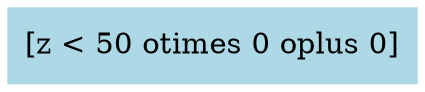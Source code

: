 digraph "[x := x - 1]" {
"0xfa41f0" [label="[z < 50 otimes 0 oplus 0]", color=lightblue,style=filled,shape=box]
}


